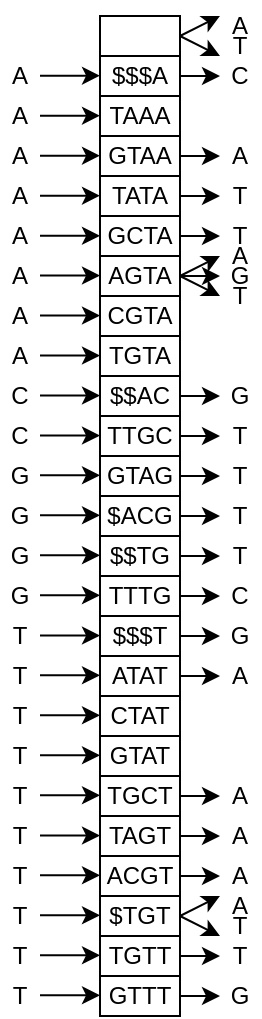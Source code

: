 <mxfile version="24.1.0" type="device">
  <diagram name="Page-1" id="PgKJFkk6jAnnubsRyTZB">
    <mxGraphModel dx="939" dy="600" grid="1" gridSize="10" guides="1" tooltips="1" connect="1" arrows="1" fold="1" page="1" pageScale="1" pageWidth="850" pageHeight="1100" math="0" shadow="0">
      <root>
        <mxCell id="0" />
        <mxCell id="1" parent="0" />
        <mxCell id="EnBFvkyFJHKfj8ujvT5i-1" value="$$$$" style="rounded=0;whiteSpace=wrap;html=1;" vertex="1" parent="1">
          <mxGeometry x="120" y="120" width="40" height="20" as="geometry" />
        </mxCell>
        <mxCell id="EnBFvkyFJHKfj8ujvT5i-55" style="edgeStyle=orthogonalEdgeStyle;rounded=0;orthogonalLoop=1;jettySize=auto;html=1;" edge="1" parent="1" source="EnBFvkyFJHKfj8ujvT5i-2">
          <mxGeometry relative="1" as="geometry">
            <mxPoint x="180" y="150" as="targetPoint" />
          </mxGeometry>
        </mxCell>
        <mxCell id="EnBFvkyFJHKfj8ujvT5i-2" value="$$$A" style="rounded=0;whiteSpace=wrap;html=1;" vertex="1" parent="1">
          <mxGeometry x="120" y="140" width="40" height="20" as="geometry" />
        </mxCell>
        <mxCell id="EnBFvkyFJHKfj8ujvT5i-3" value="TAAA" style="rounded=0;whiteSpace=wrap;html=1;" vertex="1" parent="1">
          <mxGeometry x="120" y="160" width="40" height="20" as="geometry" />
        </mxCell>
        <mxCell id="EnBFvkyFJHKfj8ujvT5i-56" style="edgeStyle=orthogonalEdgeStyle;rounded=0;orthogonalLoop=1;jettySize=auto;html=1;" edge="1" parent="1" source="EnBFvkyFJHKfj8ujvT5i-4">
          <mxGeometry relative="1" as="geometry">
            <mxPoint x="180" y="190" as="targetPoint" />
          </mxGeometry>
        </mxCell>
        <mxCell id="EnBFvkyFJHKfj8ujvT5i-4" value="GTAA" style="rounded=0;whiteSpace=wrap;html=1;" vertex="1" parent="1">
          <mxGeometry x="120" y="180" width="40" height="20" as="geometry" />
        </mxCell>
        <mxCell id="EnBFvkyFJHKfj8ujvT5i-57" style="edgeStyle=orthogonalEdgeStyle;rounded=0;orthogonalLoop=1;jettySize=auto;html=1;" edge="1" parent="1" source="EnBFvkyFJHKfj8ujvT5i-5">
          <mxGeometry relative="1" as="geometry">
            <mxPoint x="180" y="210" as="targetPoint" />
          </mxGeometry>
        </mxCell>
        <mxCell id="EnBFvkyFJHKfj8ujvT5i-5" value="TATA" style="rounded=0;whiteSpace=wrap;html=1;" vertex="1" parent="1">
          <mxGeometry x="120" y="200" width="40" height="20" as="geometry" />
        </mxCell>
        <mxCell id="EnBFvkyFJHKfj8ujvT5i-62" style="edgeStyle=orthogonalEdgeStyle;rounded=0;orthogonalLoop=1;jettySize=auto;html=1;" edge="1" parent="1" source="EnBFvkyFJHKfj8ujvT5i-6">
          <mxGeometry relative="1" as="geometry">
            <mxPoint x="180" y="230" as="targetPoint" />
          </mxGeometry>
        </mxCell>
        <mxCell id="EnBFvkyFJHKfj8ujvT5i-6" value="GCTA" style="rounded=0;whiteSpace=wrap;html=1;" vertex="1" parent="1">
          <mxGeometry x="120" y="220" width="40" height="20" as="geometry" />
        </mxCell>
        <mxCell id="EnBFvkyFJHKfj8ujvT5i-7" value="AGTA" style="rounded=0;whiteSpace=wrap;html=1;" vertex="1" parent="1">
          <mxGeometry x="120" y="240" width="40" height="20" as="geometry" />
        </mxCell>
        <mxCell id="EnBFvkyFJHKfj8ujvT5i-8" value="CGTA" style="rounded=0;whiteSpace=wrap;html=1;" vertex="1" parent="1">
          <mxGeometry x="120" y="260" width="40" height="20" as="geometry" />
        </mxCell>
        <mxCell id="EnBFvkyFJHKfj8ujvT5i-9" value="TGTA" style="rounded=0;whiteSpace=wrap;html=1;" vertex="1" parent="1">
          <mxGeometry x="120" y="280" width="40" height="20" as="geometry" />
        </mxCell>
        <mxCell id="EnBFvkyFJHKfj8ujvT5i-63" style="edgeStyle=orthogonalEdgeStyle;rounded=0;orthogonalLoop=1;jettySize=auto;html=1;" edge="1" parent="1" source="EnBFvkyFJHKfj8ujvT5i-10">
          <mxGeometry relative="1" as="geometry">
            <mxPoint x="180" y="310" as="targetPoint" />
          </mxGeometry>
        </mxCell>
        <mxCell id="EnBFvkyFJHKfj8ujvT5i-10" value="$$AC" style="rounded=0;whiteSpace=wrap;html=1;" vertex="1" parent="1">
          <mxGeometry x="120" y="300" width="40" height="20" as="geometry" />
        </mxCell>
        <mxCell id="EnBFvkyFJHKfj8ujvT5i-64" style="edgeStyle=orthogonalEdgeStyle;rounded=0;orthogonalLoop=1;jettySize=auto;html=1;" edge="1" parent="1" source="EnBFvkyFJHKfj8ujvT5i-11">
          <mxGeometry relative="1" as="geometry">
            <mxPoint x="180" y="330" as="targetPoint" />
          </mxGeometry>
        </mxCell>
        <mxCell id="EnBFvkyFJHKfj8ujvT5i-11" value="TTGC" style="rounded=0;whiteSpace=wrap;html=1;" vertex="1" parent="1">
          <mxGeometry x="120" y="320" width="40" height="20" as="geometry" />
        </mxCell>
        <mxCell id="EnBFvkyFJHKfj8ujvT5i-65" style="edgeStyle=orthogonalEdgeStyle;rounded=0;orthogonalLoop=1;jettySize=auto;html=1;" edge="1" parent="1" source="EnBFvkyFJHKfj8ujvT5i-12">
          <mxGeometry relative="1" as="geometry">
            <mxPoint x="180" y="350" as="targetPoint" />
          </mxGeometry>
        </mxCell>
        <mxCell id="EnBFvkyFJHKfj8ujvT5i-12" value="GTAG" style="rounded=0;whiteSpace=wrap;html=1;" vertex="1" parent="1">
          <mxGeometry x="120" y="340" width="40" height="20" as="geometry" />
        </mxCell>
        <mxCell id="EnBFvkyFJHKfj8ujvT5i-66" style="edgeStyle=orthogonalEdgeStyle;rounded=0;orthogonalLoop=1;jettySize=auto;html=1;" edge="1" parent="1" source="EnBFvkyFJHKfj8ujvT5i-13">
          <mxGeometry relative="1" as="geometry">
            <mxPoint x="180" y="370" as="targetPoint" />
          </mxGeometry>
        </mxCell>
        <mxCell id="EnBFvkyFJHKfj8ujvT5i-13" value="$ACG" style="rounded=0;whiteSpace=wrap;html=1;" vertex="1" parent="1">
          <mxGeometry x="120" y="360" width="40" height="20" as="geometry" />
        </mxCell>
        <mxCell id="EnBFvkyFJHKfj8ujvT5i-67" style="edgeStyle=orthogonalEdgeStyle;rounded=0;orthogonalLoop=1;jettySize=auto;html=1;" edge="1" parent="1" source="EnBFvkyFJHKfj8ujvT5i-14">
          <mxGeometry relative="1" as="geometry">
            <mxPoint x="180" y="390" as="targetPoint" />
          </mxGeometry>
        </mxCell>
        <mxCell id="EnBFvkyFJHKfj8ujvT5i-14" value="$$TG" style="rounded=0;whiteSpace=wrap;html=1;" vertex="1" parent="1">
          <mxGeometry x="120" y="380" width="40" height="20" as="geometry" />
        </mxCell>
        <mxCell id="EnBFvkyFJHKfj8ujvT5i-78" style="edgeStyle=orthogonalEdgeStyle;rounded=0;orthogonalLoop=1;jettySize=auto;html=1;" edge="1" parent="1" source="EnBFvkyFJHKfj8ujvT5i-15">
          <mxGeometry relative="1" as="geometry">
            <mxPoint x="180" y="410" as="targetPoint" />
          </mxGeometry>
        </mxCell>
        <mxCell id="EnBFvkyFJHKfj8ujvT5i-15" value="TTTG" style="rounded=0;whiteSpace=wrap;html=1;" vertex="1" parent="1">
          <mxGeometry x="120" y="400" width="40" height="20" as="geometry" />
        </mxCell>
        <mxCell id="EnBFvkyFJHKfj8ujvT5i-69" style="edgeStyle=orthogonalEdgeStyle;rounded=0;orthogonalLoop=1;jettySize=auto;html=1;" edge="1" parent="1" source="EnBFvkyFJHKfj8ujvT5i-16">
          <mxGeometry relative="1" as="geometry">
            <mxPoint x="180" y="430" as="targetPoint" />
          </mxGeometry>
        </mxCell>
        <mxCell id="EnBFvkyFJHKfj8ujvT5i-16" value="$$$T" style="rounded=0;whiteSpace=wrap;html=1;" vertex="1" parent="1">
          <mxGeometry x="120" y="420" width="40" height="20" as="geometry" />
        </mxCell>
        <mxCell id="EnBFvkyFJHKfj8ujvT5i-96" style="edgeStyle=orthogonalEdgeStyle;rounded=0;orthogonalLoop=1;jettySize=auto;html=1;" edge="1" parent="1" source="EnBFvkyFJHKfj8ujvT5i-17">
          <mxGeometry relative="1" as="geometry">
            <mxPoint x="180" y="450" as="targetPoint" />
          </mxGeometry>
        </mxCell>
        <mxCell id="EnBFvkyFJHKfj8ujvT5i-17" value="ATAT" style="rounded=0;whiteSpace=wrap;html=1;" vertex="1" parent="1">
          <mxGeometry x="120" y="440" width="40" height="20" as="geometry" />
        </mxCell>
        <mxCell id="EnBFvkyFJHKfj8ujvT5i-18" value="CTAT" style="rounded=0;whiteSpace=wrap;html=1;" vertex="1" parent="1">
          <mxGeometry x="120" y="460" width="40" height="20" as="geometry" />
        </mxCell>
        <mxCell id="EnBFvkyFJHKfj8ujvT5i-19" value="GTAT" style="rounded=0;whiteSpace=wrap;html=1;" vertex="1" parent="1">
          <mxGeometry x="120" y="480" width="40" height="20" as="geometry" />
        </mxCell>
        <mxCell id="EnBFvkyFJHKfj8ujvT5i-71" style="edgeStyle=orthogonalEdgeStyle;rounded=0;orthogonalLoop=1;jettySize=auto;html=1;" edge="1" parent="1" source="EnBFvkyFJHKfj8ujvT5i-20">
          <mxGeometry relative="1" as="geometry">
            <mxPoint x="180" y="510" as="targetPoint" />
          </mxGeometry>
        </mxCell>
        <mxCell id="EnBFvkyFJHKfj8ujvT5i-20" value="TGCT" style="rounded=0;whiteSpace=wrap;html=1;" vertex="1" parent="1">
          <mxGeometry x="120" y="500" width="40" height="20" as="geometry" />
        </mxCell>
        <mxCell id="EnBFvkyFJHKfj8ujvT5i-72" style="edgeStyle=orthogonalEdgeStyle;rounded=0;orthogonalLoop=1;jettySize=auto;html=1;" edge="1" parent="1" source="EnBFvkyFJHKfj8ujvT5i-21">
          <mxGeometry relative="1" as="geometry">
            <mxPoint x="180" y="530" as="targetPoint" />
          </mxGeometry>
        </mxCell>
        <mxCell id="EnBFvkyFJHKfj8ujvT5i-21" value="TAGT" style="rounded=0;whiteSpace=wrap;html=1;" vertex="1" parent="1">
          <mxGeometry x="120" y="520" width="40" height="20" as="geometry" />
        </mxCell>
        <mxCell id="EnBFvkyFJHKfj8ujvT5i-73" style="edgeStyle=orthogonalEdgeStyle;rounded=0;orthogonalLoop=1;jettySize=auto;html=1;" edge="1" parent="1" source="EnBFvkyFJHKfj8ujvT5i-22">
          <mxGeometry relative="1" as="geometry">
            <mxPoint x="180" y="550" as="targetPoint" />
          </mxGeometry>
        </mxCell>
        <mxCell id="EnBFvkyFJHKfj8ujvT5i-22" value="ACGT" style="rounded=0;whiteSpace=wrap;html=1;" vertex="1" parent="1">
          <mxGeometry x="120" y="540" width="40" height="20" as="geometry" />
        </mxCell>
        <mxCell id="EnBFvkyFJHKfj8ujvT5i-23" value="$TGT" style="rounded=0;whiteSpace=wrap;html=1;" vertex="1" parent="1">
          <mxGeometry x="120" y="560" width="40" height="20" as="geometry" />
        </mxCell>
        <mxCell id="EnBFvkyFJHKfj8ujvT5i-74" style="edgeStyle=orthogonalEdgeStyle;rounded=0;orthogonalLoop=1;jettySize=auto;html=1;" edge="1" parent="1" source="EnBFvkyFJHKfj8ujvT5i-24">
          <mxGeometry relative="1" as="geometry">
            <mxPoint x="180" y="590" as="targetPoint" />
          </mxGeometry>
        </mxCell>
        <mxCell id="EnBFvkyFJHKfj8ujvT5i-24" value="TGTT" style="rounded=0;whiteSpace=wrap;html=1;" vertex="1" parent="1">
          <mxGeometry x="120" y="580" width="40" height="20" as="geometry" />
        </mxCell>
        <mxCell id="EnBFvkyFJHKfj8ujvT5i-75" style="edgeStyle=orthogonalEdgeStyle;rounded=0;orthogonalLoop=1;jettySize=auto;html=1;" edge="1" parent="1" source="EnBFvkyFJHKfj8ujvT5i-25">
          <mxGeometry relative="1" as="geometry">
            <mxPoint x="180" y="610" as="targetPoint" />
          </mxGeometry>
        </mxCell>
        <mxCell id="EnBFvkyFJHKfj8ujvT5i-25" value="GTTT" style="rounded=0;whiteSpace=wrap;html=1;" vertex="1" parent="1">
          <mxGeometry x="120" y="600" width="40" height="20" as="geometry" />
        </mxCell>
        <mxCell id="EnBFvkyFJHKfj8ujvT5i-28" value="" style="endArrow=classic;html=1;rounded=0;" edge="1" parent="1">
          <mxGeometry width="50" height="50" relative="1" as="geometry">
            <mxPoint x="90" y="149.83" as="sourcePoint" />
            <mxPoint x="120" y="149.83" as="targetPoint" />
          </mxGeometry>
        </mxCell>
        <mxCell id="EnBFvkyFJHKfj8ujvT5i-29" value="" style="endArrow=classic;html=1;rounded=0;" edge="1" parent="1">
          <mxGeometry width="50" height="50" relative="1" as="geometry">
            <mxPoint x="90" y="169.83" as="sourcePoint" />
            <mxPoint x="120" y="169.83" as="targetPoint" />
          </mxGeometry>
        </mxCell>
        <mxCell id="EnBFvkyFJHKfj8ujvT5i-30" value="" style="endArrow=classic;html=1;rounded=0;" edge="1" parent="1">
          <mxGeometry width="50" height="50" relative="1" as="geometry">
            <mxPoint x="90" y="189.83" as="sourcePoint" />
            <mxPoint x="120" y="189.83" as="targetPoint" />
          </mxGeometry>
        </mxCell>
        <mxCell id="EnBFvkyFJHKfj8ujvT5i-31" value="" style="endArrow=classic;html=1;rounded=0;" edge="1" parent="1">
          <mxGeometry width="50" height="50" relative="1" as="geometry">
            <mxPoint x="90" y="209.83" as="sourcePoint" />
            <mxPoint x="120" y="209.83" as="targetPoint" />
          </mxGeometry>
        </mxCell>
        <mxCell id="EnBFvkyFJHKfj8ujvT5i-32" value="" style="endArrow=classic;html=1;rounded=0;" edge="1" parent="1">
          <mxGeometry width="50" height="50" relative="1" as="geometry">
            <mxPoint x="90" y="229.92" as="sourcePoint" />
            <mxPoint x="120" y="229.92" as="targetPoint" />
          </mxGeometry>
        </mxCell>
        <mxCell id="EnBFvkyFJHKfj8ujvT5i-33" value="" style="endArrow=classic;html=1;rounded=0;" edge="1" parent="1">
          <mxGeometry width="50" height="50" relative="1" as="geometry">
            <mxPoint x="90" y="249.75" as="sourcePoint" />
            <mxPoint x="120" y="249.75" as="targetPoint" />
          </mxGeometry>
        </mxCell>
        <mxCell id="EnBFvkyFJHKfj8ujvT5i-34" value="" style="endArrow=classic;html=1;rounded=0;" edge="1" parent="1">
          <mxGeometry width="50" height="50" relative="1" as="geometry">
            <mxPoint x="90" y="269.75" as="sourcePoint" />
            <mxPoint x="120" y="269.75" as="targetPoint" />
          </mxGeometry>
        </mxCell>
        <mxCell id="EnBFvkyFJHKfj8ujvT5i-35" value="" style="endArrow=classic;html=1;rounded=0;" edge="1" parent="1">
          <mxGeometry width="50" height="50" relative="1" as="geometry">
            <mxPoint x="90" y="289.75" as="sourcePoint" />
            <mxPoint x="120" y="289.75" as="targetPoint" />
          </mxGeometry>
        </mxCell>
        <mxCell id="EnBFvkyFJHKfj8ujvT5i-36" value="" style="endArrow=classic;html=1;rounded=0;" edge="1" parent="1">
          <mxGeometry width="50" height="50" relative="1" as="geometry">
            <mxPoint x="90" y="309.75" as="sourcePoint" />
            <mxPoint x="120" y="309.75" as="targetPoint" />
          </mxGeometry>
        </mxCell>
        <mxCell id="EnBFvkyFJHKfj8ujvT5i-37" value="" style="endArrow=classic;html=1;rounded=0;" edge="1" parent="1">
          <mxGeometry width="50" height="50" relative="1" as="geometry">
            <mxPoint x="90" y="329.8" as="sourcePoint" />
            <mxPoint x="120" y="329.8" as="targetPoint" />
          </mxGeometry>
        </mxCell>
        <mxCell id="EnBFvkyFJHKfj8ujvT5i-38" value="" style="endArrow=classic;html=1;rounded=0;" edge="1" parent="1">
          <mxGeometry width="50" height="50" relative="1" as="geometry">
            <mxPoint x="90" y="349.63" as="sourcePoint" />
            <mxPoint x="120" y="349.63" as="targetPoint" />
          </mxGeometry>
        </mxCell>
        <mxCell id="EnBFvkyFJHKfj8ujvT5i-39" value="" style="endArrow=classic;html=1;rounded=0;" edge="1" parent="1">
          <mxGeometry width="50" height="50" relative="1" as="geometry">
            <mxPoint x="90" y="369.63" as="sourcePoint" />
            <mxPoint x="120" y="369.63" as="targetPoint" />
          </mxGeometry>
        </mxCell>
        <mxCell id="EnBFvkyFJHKfj8ujvT5i-40" value="" style="endArrow=classic;html=1;rounded=0;" edge="1" parent="1">
          <mxGeometry width="50" height="50" relative="1" as="geometry">
            <mxPoint x="90" y="389.63" as="sourcePoint" />
            <mxPoint x="120" y="389.63" as="targetPoint" />
          </mxGeometry>
        </mxCell>
        <mxCell id="EnBFvkyFJHKfj8ujvT5i-41" value="" style="endArrow=classic;html=1;rounded=0;" edge="1" parent="1">
          <mxGeometry width="50" height="50" relative="1" as="geometry">
            <mxPoint x="90" y="409.63" as="sourcePoint" />
            <mxPoint x="120" y="409.63" as="targetPoint" />
          </mxGeometry>
        </mxCell>
        <mxCell id="EnBFvkyFJHKfj8ujvT5i-42" value="" style="endArrow=classic;html=1;rounded=0;" edge="1" parent="1">
          <mxGeometry width="50" height="50" relative="1" as="geometry">
            <mxPoint x="90" y="429.8" as="sourcePoint" />
            <mxPoint x="120" y="429.8" as="targetPoint" />
          </mxGeometry>
        </mxCell>
        <mxCell id="EnBFvkyFJHKfj8ujvT5i-43" value="" style="endArrow=classic;html=1;rounded=0;" edge="1" parent="1">
          <mxGeometry width="50" height="50" relative="1" as="geometry">
            <mxPoint x="90" y="449.63" as="sourcePoint" />
            <mxPoint x="120" y="449.63" as="targetPoint" />
          </mxGeometry>
        </mxCell>
        <mxCell id="EnBFvkyFJHKfj8ujvT5i-44" value="" style="endArrow=classic;html=1;rounded=0;" edge="1" parent="1">
          <mxGeometry width="50" height="50" relative="1" as="geometry">
            <mxPoint x="90" y="469.63" as="sourcePoint" />
            <mxPoint x="120" y="469.63" as="targetPoint" />
          </mxGeometry>
        </mxCell>
        <mxCell id="EnBFvkyFJHKfj8ujvT5i-45" value="" style="endArrow=classic;html=1;rounded=0;" edge="1" parent="1">
          <mxGeometry width="50" height="50" relative="1" as="geometry">
            <mxPoint x="90" y="489.63" as="sourcePoint" />
            <mxPoint x="120" y="489.63" as="targetPoint" />
          </mxGeometry>
        </mxCell>
        <mxCell id="EnBFvkyFJHKfj8ujvT5i-46" value="" style="endArrow=classic;html=1;rounded=0;" edge="1" parent="1">
          <mxGeometry width="50" height="50" relative="1" as="geometry">
            <mxPoint x="90" y="509.63" as="sourcePoint" />
            <mxPoint x="120" y="509.63" as="targetPoint" />
          </mxGeometry>
        </mxCell>
        <mxCell id="EnBFvkyFJHKfj8ujvT5i-47" value="" style="endArrow=classic;html=1;rounded=0;" edge="1" parent="1">
          <mxGeometry width="50" height="50" relative="1" as="geometry">
            <mxPoint x="90" y="529.8" as="sourcePoint" />
            <mxPoint x="120" y="529.8" as="targetPoint" />
          </mxGeometry>
        </mxCell>
        <mxCell id="EnBFvkyFJHKfj8ujvT5i-48" value="" style="endArrow=classic;html=1;rounded=0;" edge="1" parent="1">
          <mxGeometry width="50" height="50" relative="1" as="geometry">
            <mxPoint x="90" y="549.63" as="sourcePoint" />
            <mxPoint x="120" y="549.63" as="targetPoint" />
          </mxGeometry>
        </mxCell>
        <mxCell id="EnBFvkyFJHKfj8ujvT5i-49" value="" style="endArrow=classic;html=1;rounded=0;" edge="1" parent="1">
          <mxGeometry width="50" height="50" relative="1" as="geometry">
            <mxPoint x="90" y="569.63" as="sourcePoint" />
            <mxPoint x="120" y="569.63" as="targetPoint" />
          </mxGeometry>
        </mxCell>
        <mxCell id="EnBFvkyFJHKfj8ujvT5i-50" value="" style="endArrow=classic;html=1;rounded=0;" edge="1" parent="1">
          <mxGeometry width="50" height="50" relative="1" as="geometry">
            <mxPoint x="90" y="589.63" as="sourcePoint" />
            <mxPoint x="120" y="589.63" as="targetPoint" />
          </mxGeometry>
        </mxCell>
        <mxCell id="EnBFvkyFJHKfj8ujvT5i-51" value="" style="endArrow=classic;html=1;rounded=0;" edge="1" parent="1">
          <mxGeometry width="50" height="50" relative="1" as="geometry">
            <mxPoint x="90" y="609.63" as="sourcePoint" />
            <mxPoint x="120" y="609.63" as="targetPoint" />
          </mxGeometry>
        </mxCell>
        <mxCell id="EnBFvkyFJHKfj8ujvT5i-53" value="" style="endArrow=classic;html=1;rounded=0;" edge="1" parent="1">
          <mxGeometry width="50" height="50" relative="1" as="geometry">
            <mxPoint x="160" y="130" as="sourcePoint" />
            <mxPoint x="180" y="120" as="targetPoint" />
          </mxGeometry>
        </mxCell>
        <mxCell id="EnBFvkyFJHKfj8ujvT5i-54" value="" style="endArrow=classic;html=1;rounded=0;" edge="1" parent="1">
          <mxGeometry width="50" height="50" relative="1" as="geometry">
            <mxPoint x="160" y="130" as="sourcePoint" />
            <mxPoint x="180" y="140" as="targetPoint" />
          </mxGeometry>
        </mxCell>
        <mxCell id="EnBFvkyFJHKfj8ujvT5i-58" value="" style="endArrow=classic;html=1;rounded=0;" edge="1" parent="1">
          <mxGeometry width="50" height="50" relative="1" as="geometry">
            <mxPoint x="160" y="250" as="sourcePoint" />
            <mxPoint x="180" y="240" as="targetPoint" />
          </mxGeometry>
        </mxCell>
        <mxCell id="EnBFvkyFJHKfj8ujvT5i-59" value="" style="endArrow=classic;html=1;rounded=0;exitX=1;exitY=0.5;exitDx=0;exitDy=0;" edge="1" parent="1" source="EnBFvkyFJHKfj8ujvT5i-7">
          <mxGeometry width="50" height="50" relative="1" as="geometry">
            <mxPoint x="190" y="310" as="sourcePoint" />
            <mxPoint x="180" y="250" as="targetPoint" />
          </mxGeometry>
        </mxCell>
        <mxCell id="EnBFvkyFJHKfj8ujvT5i-60" value="" style="endArrow=classic;html=1;rounded=0;" edge="1" parent="1">
          <mxGeometry width="50" height="50" relative="1" as="geometry">
            <mxPoint x="160" y="250" as="sourcePoint" />
            <mxPoint x="180" y="260" as="targetPoint" />
          </mxGeometry>
        </mxCell>
        <mxCell id="EnBFvkyFJHKfj8ujvT5i-76" value="" style="endArrow=classic;html=1;rounded=0;" edge="1" parent="1">
          <mxGeometry width="50" height="50" relative="1" as="geometry">
            <mxPoint x="160" y="570" as="sourcePoint" />
            <mxPoint x="180" y="560" as="targetPoint" />
          </mxGeometry>
        </mxCell>
        <mxCell id="EnBFvkyFJHKfj8ujvT5i-77" value="" style="endArrow=classic;html=1;rounded=0;exitX=1;exitY=0.5;exitDx=0;exitDy=0;" edge="1" parent="1" source="EnBFvkyFJHKfj8ujvT5i-23">
          <mxGeometry width="50" height="50" relative="1" as="geometry">
            <mxPoint x="180" y="575" as="sourcePoint" />
            <mxPoint x="180" y="580" as="targetPoint" />
          </mxGeometry>
        </mxCell>
        <mxCell id="EnBFvkyFJHKfj8ujvT5i-79" value="A" style="text;html=1;align=center;verticalAlign=middle;whiteSpace=wrap;rounded=0;" vertex="1" parent="1">
          <mxGeometry x="180" y="120" width="20" height="10" as="geometry" />
        </mxCell>
        <mxCell id="EnBFvkyFJHKfj8ujvT5i-80" value="T" style="text;html=1;align=center;verticalAlign=middle;whiteSpace=wrap;rounded=0;" vertex="1" parent="1">
          <mxGeometry x="180" y="130" width="20" height="10" as="geometry" />
        </mxCell>
        <mxCell id="EnBFvkyFJHKfj8ujvT5i-82" value="C" style="text;html=1;align=center;verticalAlign=middle;whiteSpace=wrap;rounded=0;" vertex="1" parent="1">
          <mxGeometry x="180" y="145" width="20" height="10" as="geometry" />
        </mxCell>
        <mxCell id="EnBFvkyFJHKfj8ujvT5i-83" value="A" style="text;html=1;align=center;verticalAlign=middle;whiteSpace=wrap;rounded=0;" vertex="1" parent="1">
          <mxGeometry x="180" y="185" width="20" height="10" as="geometry" />
        </mxCell>
        <mxCell id="EnBFvkyFJHKfj8ujvT5i-84" value="T" style="text;html=1;align=center;verticalAlign=middle;whiteSpace=wrap;rounded=0;" vertex="1" parent="1">
          <mxGeometry x="180" y="205" width="20" height="10" as="geometry" />
        </mxCell>
        <mxCell id="EnBFvkyFJHKfj8ujvT5i-85" value="T" style="text;html=1;align=center;verticalAlign=middle;whiteSpace=wrap;rounded=0;" vertex="1" parent="1">
          <mxGeometry x="180" y="225" width="20" height="10" as="geometry" />
        </mxCell>
        <mxCell id="EnBFvkyFJHKfj8ujvT5i-86" value="A" style="text;html=1;align=center;verticalAlign=middle;whiteSpace=wrap;rounded=0;" vertex="1" parent="1">
          <mxGeometry x="180" y="235" width="20" height="10" as="geometry" />
        </mxCell>
        <mxCell id="EnBFvkyFJHKfj8ujvT5i-87" value="G" style="text;html=1;align=center;verticalAlign=middle;whiteSpace=wrap;rounded=0;" vertex="1" parent="1">
          <mxGeometry x="180" y="245" width="20" height="10" as="geometry" />
        </mxCell>
        <mxCell id="EnBFvkyFJHKfj8ujvT5i-88" value="T" style="text;html=1;align=center;verticalAlign=middle;whiteSpace=wrap;rounded=0;" vertex="1" parent="1">
          <mxGeometry x="180" y="255" width="20" height="10" as="geometry" />
        </mxCell>
        <mxCell id="EnBFvkyFJHKfj8ujvT5i-89" value="G" style="text;html=1;align=center;verticalAlign=middle;whiteSpace=wrap;rounded=0;" vertex="1" parent="1">
          <mxGeometry x="180" y="305" width="20" height="10" as="geometry" />
        </mxCell>
        <mxCell id="EnBFvkyFJHKfj8ujvT5i-91" value="T" style="text;html=1;align=center;verticalAlign=middle;whiteSpace=wrap;rounded=0;" vertex="1" parent="1">
          <mxGeometry x="180" y="325" width="20" height="10" as="geometry" />
        </mxCell>
        <mxCell id="EnBFvkyFJHKfj8ujvT5i-92" value="T" style="text;html=1;align=center;verticalAlign=middle;whiteSpace=wrap;rounded=0;" vertex="1" parent="1">
          <mxGeometry x="180" y="345" width="20" height="10" as="geometry" />
        </mxCell>
        <mxCell id="EnBFvkyFJHKfj8ujvT5i-93" value="T" style="text;html=1;align=center;verticalAlign=middle;whiteSpace=wrap;rounded=0;" vertex="1" parent="1">
          <mxGeometry x="180" y="365" width="20" height="10" as="geometry" />
        </mxCell>
        <mxCell id="EnBFvkyFJHKfj8ujvT5i-94" value="T" style="text;html=1;align=center;verticalAlign=middle;whiteSpace=wrap;rounded=0;" vertex="1" parent="1">
          <mxGeometry x="180" y="385" width="20" height="10" as="geometry" />
        </mxCell>
        <mxCell id="EnBFvkyFJHKfj8ujvT5i-95" value="C" style="text;html=1;align=center;verticalAlign=middle;whiteSpace=wrap;rounded=0;" vertex="1" parent="1">
          <mxGeometry x="180" y="405" width="20" height="10" as="geometry" />
        </mxCell>
        <mxCell id="EnBFvkyFJHKfj8ujvT5i-97" value="G" style="text;html=1;align=center;verticalAlign=middle;whiteSpace=wrap;rounded=0;" vertex="1" parent="1">
          <mxGeometry x="180" y="425" width="20" height="10" as="geometry" />
        </mxCell>
        <mxCell id="EnBFvkyFJHKfj8ujvT5i-98" value="A" style="text;html=1;align=center;verticalAlign=middle;whiteSpace=wrap;rounded=0;" vertex="1" parent="1">
          <mxGeometry x="180" y="445" width="20" height="10" as="geometry" />
        </mxCell>
        <mxCell id="EnBFvkyFJHKfj8ujvT5i-99" value="A" style="text;html=1;align=center;verticalAlign=middle;whiteSpace=wrap;rounded=0;" vertex="1" parent="1">
          <mxGeometry x="180" y="505" width="20" height="10" as="geometry" />
        </mxCell>
        <mxCell id="EnBFvkyFJHKfj8ujvT5i-100" value="A" style="text;html=1;align=center;verticalAlign=middle;whiteSpace=wrap;rounded=0;" vertex="1" parent="1">
          <mxGeometry x="180" y="525" width="20" height="10" as="geometry" />
        </mxCell>
        <mxCell id="EnBFvkyFJHKfj8ujvT5i-101" value="A" style="text;html=1;align=center;verticalAlign=middle;whiteSpace=wrap;rounded=0;" vertex="1" parent="1">
          <mxGeometry x="180" y="545" width="20" height="10" as="geometry" />
        </mxCell>
        <mxCell id="EnBFvkyFJHKfj8ujvT5i-102" value="A" style="text;html=1;align=center;verticalAlign=middle;whiteSpace=wrap;rounded=0;" vertex="1" parent="1">
          <mxGeometry x="180" y="560" width="20" height="10" as="geometry" />
        </mxCell>
        <mxCell id="EnBFvkyFJHKfj8ujvT5i-103" value="T" style="text;html=1;align=center;verticalAlign=middle;whiteSpace=wrap;rounded=0;" vertex="1" parent="1">
          <mxGeometry x="180" y="570" width="20" height="10" as="geometry" />
        </mxCell>
        <mxCell id="EnBFvkyFJHKfj8ujvT5i-104" value="T" style="text;html=1;align=center;verticalAlign=middle;whiteSpace=wrap;rounded=0;" vertex="1" parent="1">
          <mxGeometry x="180" y="585" width="20" height="10" as="geometry" />
        </mxCell>
        <mxCell id="EnBFvkyFJHKfj8ujvT5i-105" value="G" style="text;html=1;align=center;verticalAlign=middle;whiteSpace=wrap;rounded=0;" vertex="1" parent="1">
          <mxGeometry x="180" y="605" width="20" height="10" as="geometry" />
        </mxCell>
        <mxCell id="EnBFvkyFJHKfj8ujvT5i-106" value="A" style="text;html=1;align=center;verticalAlign=middle;whiteSpace=wrap;rounded=0;" vertex="1" parent="1">
          <mxGeometry x="70" y="145" width="20" height="10" as="geometry" />
        </mxCell>
        <mxCell id="EnBFvkyFJHKfj8ujvT5i-107" value="A" style="text;html=1;align=center;verticalAlign=middle;whiteSpace=wrap;rounded=0;" vertex="1" parent="1">
          <mxGeometry x="70" y="165" width="20" height="10" as="geometry" />
        </mxCell>
        <mxCell id="EnBFvkyFJHKfj8ujvT5i-108" value="A" style="text;html=1;align=center;verticalAlign=middle;whiteSpace=wrap;rounded=0;" vertex="1" parent="1">
          <mxGeometry x="70" y="185" width="20" height="10" as="geometry" />
        </mxCell>
        <mxCell id="EnBFvkyFJHKfj8ujvT5i-109" value="A" style="text;html=1;align=center;verticalAlign=middle;whiteSpace=wrap;rounded=0;" vertex="1" parent="1">
          <mxGeometry x="70" y="205" width="20" height="10" as="geometry" />
        </mxCell>
        <mxCell id="EnBFvkyFJHKfj8ujvT5i-110" value="A" style="text;html=1;align=center;verticalAlign=middle;whiteSpace=wrap;rounded=0;" vertex="1" parent="1">
          <mxGeometry x="70" y="225" width="20" height="10" as="geometry" />
        </mxCell>
        <mxCell id="EnBFvkyFJHKfj8ujvT5i-111" value="A" style="text;html=1;align=center;verticalAlign=middle;whiteSpace=wrap;rounded=0;" vertex="1" parent="1">
          <mxGeometry x="70" y="245" width="20" height="10" as="geometry" />
        </mxCell>
        <mxCell id="EnBFvkyFJHKfj8ujvT5i-112" value="A" style="text;html=1;align=center;verticalAlign=middle;whiteSpace=wrap;rounded=0;" vertex="1" parent="1">
          <mxGeometry x="70" y="265" width="20" height="10" as="geometry" />
        </mxCell>
        <mxCell id="EnBFvkyFJHKfj8ujvT5i-113" value="A" style="text;html=1;align=center;verticalAlign=middle;whiteSpace=wrap;rounded=0;" vertex="1" parent="1">
          <mxGeometry x="70" y="285" width="20" height="10" as="geometry" />
        </mxCell>
        <mxCell id="EnBFvkyFJHKfj8ujvT5i-114" value="C" style="text;html=1;align=center;verticalAlign=middle;whiteSpace=wrap;rounded=0;" vertex="1" parent="1">
          <mxGeometry x="70" y="305" width="20" height="10" as="geometry" />
        </mxCell>
        <mxCell id="EnBFvkyFJHKfj8ujvT5i-115" value="C" style="text;html=1;align=center;verticalAlign=middle;whiteSpace=wrap;rounded=0;" vertex="1" parent="1">
          <mxGeometry x="70" y="325" width="20" height="10" as="geometry" />
        </mxCell>
        <mxCell id="EnBFvkyFJHKfj8ujvT5i-116" value="G" style="text;html=1;align=center;verticalAlign=middle;whiteSpace=wrap;rounded=0;" vertex="1" parent="1">
          <mxGeometry x="70" y="345" width="20" height="10" as="geometry" />
        </mxCell>
        <mxCell id="EnBFvkyFJHKfj8ujvT5i-117" value="G" style="text;html=1;align=center;verticalAlign=middle;whiteSpace=wrap;rounded=0;" vertex="1" parent="1">
          <mxGeometry x="70" y="365" width="20" height="10" as="geometry" />
        </mxCell>
        <mxCell id="EnBFvkyFJHKfj8ujvT5i-118" value="G" style="text;html=1;align=center;verticalAlign=middle;whiteSpace=wrap;rounded=0;" vertex="1" parent="1">
          <mxGeometry x="70" y="385" width="20" height="10" as="geometry" />
        </mxCell>
        <mxCell id="EnBFvkyFJHKfj8ujvT5i-119" value="G" style="text;html=1;align=center;verticalAlign=middle;whiteSpace=wrap;rounded=0;" vertex="1" parent="1">
          <mxGeometry x="70" y="405" width="20" height="10" as="geometry" />
        </mxCell>
        <mxCell id="EnBFvkyFJHKfj8ujvT5i-120" value="T" style="text;html=1;align=center;verticalAlign=middle;whiteSpace=wrap;rounded=0;" vertex="1" parent="1">
          <mxGeometry x="70" y="425" width="20" height="10" as="geometry" />
        </mxCell>
        <mxCell id="EnBFvkyFJHKfj8ujvT5i-121" value="T" style="text;html=1;align=center;verticalAlign=middle;whiteSpace=wrap;rounded=0;" vertex="1" parent="1">
          <mxGeometry x="70" y="445" width="20" height="10" as="geometry" />
        </mxCell>
        <mxCell id="EnBFvkyFJHKfj8ujvT5i-122" value="T" style="text;html=1;align=center;verticalAlign=middle;whiteSpace=wrap;rounded=0;" vertex="1" parent="1">
          <mxGeometry x="70" y="465" width="20" height="10" as="geometry" />
        </mxCell>
        <mxCell id="EnBFvkyFJHKfj8ujvT5i-123" value="T" style="text;html=1;align=center;verticalAlign=middle;whiteSpace=wrap;rounded=0;" vertex="1" parent="1">
          <mxGeometry x="70" y="485" width="20" height="10" as="geometry" />
        </mxCell>
        <mxCell id="EnBFvkyFJHKfj8ujvT5i-124" value="T" style="text;html=1;align=center;verticalAlign=middle;whiteSpace=wrap;rounded=0;" vertex="1" parent="1">
          <mxGeometry x="70" y="505" width="20" height="10" as="geometry" />
        </mxCell>
        <mxCell id="EnBFvkyFJHKfj8ujvT5i-125" value="T" style="text;html=1;align=center;verticalAlign=middle;whiteSpace=wrap;rounded=0;" vertex="1" parent="1">
          <mxGeometry x="70" y="525" width="20" height="10" as="geometry" />
        </mxCell>
        <mxCell id="EnBFvkyFJHKfj8ujvT5i-126" value="T" style="text;html=1;align=center;verticalAlign=middle;whiteSpace=wrap;rounded=0;" vertex="1" parent="1">
          <mxGeometry x="70" y="545" width="20" height="10" as="geometry" />
        </mxCell>
        <mxCell id="EnBFvkyFJHKfj8ujvT5i-127" value="T" style="text;html=1;align=center;verticalAlign=middle;whiteSpace=wrap;rounded=0;" vertex="1" parent="1">
          <mxGeometry x="70" y="565" width="20" height="10" as="geometry" />
        </mxCell>
        <mxCell id="EnBFvkyFJHKfj8ujvT5i-128" value="T" style="text;html=1;align=center;verticalAlign=middle;whiteSpace=wrap;rounded=0;" vertex="1" parent="1">
          <mxGeometry x="70" y="585" width="20" height="10" as="geometry" />
        </mxCell>
        <mxCell id="EnBFvkyFJHKfj8ujvT5i-129" value="T" style="text;html=1;align=center;verticalAlign=middle;whiteSpace=wrap;rounded=0;" vertex="1" parent="1">
          <mxGeometry x="70" y="605" width="20" height="10" as="geometry" />
        </mxCell>
      </root>
    </mxGraphModel>
  </diagram>
</mxfile>
